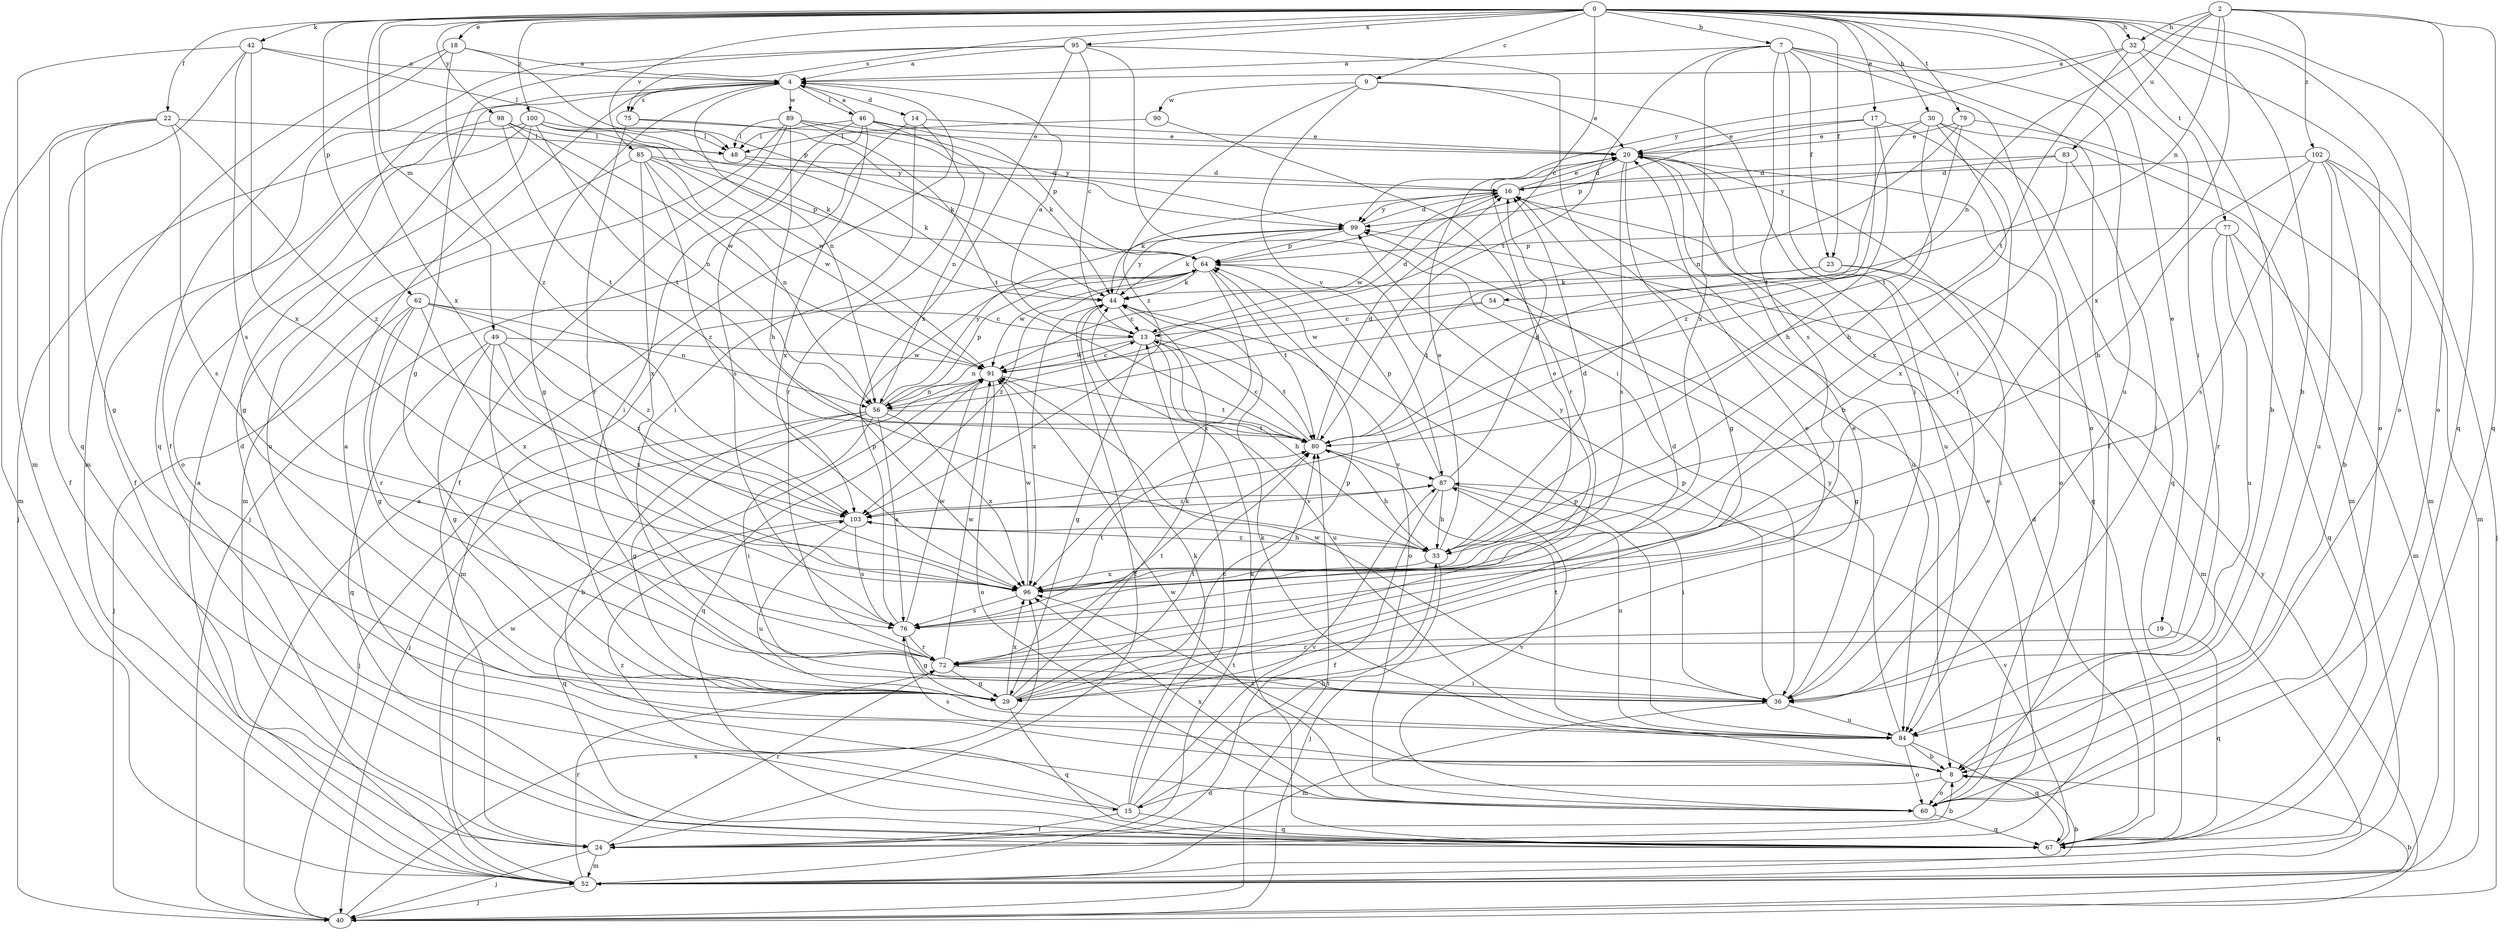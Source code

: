 strict digraph  {
0;
2;
4;
7;
8;
9;
13;
14;
15;
16;
17;
18;
19;
20;
22;
23;
24;
29;
30;
32;
33;
36;
40;
42;
44;
46;
48;
49;
52;
54;
56;
60;
62;
64;
67;
72;
75;
76;
77;
79;
80;
83;
84;
85;
87;
89;
90;
91;
95;
96;
98;
99;
100;
102;
103;
0 -> 7  [label=b];
0 -> 8  [label=b];
0 -> 9  [label=c];
0 -> 13  [label=c];
0 -> 17  [label=e];
0 -> 18  [label=e];
0 -> 19  [label=e];
0 -> 22  [label=f];
0 -> 23  [label=f];
0 -> 30  [label=h];
0 -> 32  [label=h];
0 -> 36  [label=i];
0 -> 42  [label=k];
0 -> 49  [label=m];
0 -> 60  [label=o];
0 -> 62  [label=p];
0 -> 67  [label=q];
0 -> 75  [label=s];
0 -> 77  [label=t];
0 -> 79  [label=t];
0 -> 85  [label=v];
0 -> 95  [label=x];
0 -> 96  [label=x];
0 -> 98  [label=y];
0 -> 100  [label=z];
2 -> 32  [label=h];
2 -> 54  [label=n];
2 -> 56  [label=n];
2 -> 60  [label=o];
2 -> 67  [label=q];
2 -> 83  [label=u];
2 -> 96  [label=x];
2 -> 102  [label=z];
4 -> 14  [label=d];
4 -> 15  [label=d];
4 -> 29  [label=g];
4 -> 46  [label=l];
4 -> 56  [label=n];
4 -> 75  [label=s];
4 -> 89  [label=w];
7 -> 4  [label=a];
7 -> 23  [label=f];
7 -> 24  [label=f];
7 -> 36  [label=i];
7 -> 60  [label=o];
7 -> 76  [label=s];
7 -> 80  [label=t];
7 -> 84  [label=u];
7 -> 96  [label=x];
8 -> 15  [label=d];
8 -> 44  [label=k];
8 -> 60  [label=o];
8 -> 76  [label=s];
8 -> 96  [label=x];
9 -> 20  [label=e];
9 -> 36  [label=i];
9 -> 87  [label=v];
9 -> 90  [label=w];
9 -> 103  [label=z];
13 -> 4  [label=a];
13 -> 16  [label=d];
13 -> 29  [label=g];
13 -> 33  [label=h];
13 -> 56  [label=n];
13 -> 80  [label=t];
13 -> 84  [label=u];
13 -> 91  [label=w];
14 -> 20  [label=e];
14 -> 36  [label=i];
14 -> 40  [label=j];
14 -> 72  [label=r];
15 -> 4  [label=a];
15 -> 13  [label=c];
15 -> 24  [label=f];
15 -> 33  [label=h];
15 -> 44  [label=k];
15 -> 67  [label=q];
15 -> 87  [label=v];
15 -> 103  [label=z];
16 -> 20  [label=e];
16 -> 44  [label=k];
16 -> 84  [label=u];
16 -> 91  [label=w];
16 -> 99  [label=y];
17 -> 20  [label=e];
17 -> 33  [label=h];
17 -> 64  [label=p];
17 -> 72  [label=r];
17 -> 103  [label=z];
18 -> 4  [label=a];
18 -> 52  [label=m];
18 -> 64  [label=p];
18 -> 67  [label=q];
18 -> 103  [label=z];
19 -> 67  [label=q];
19 -> 72  [label=r];
20 -> 16  [label=d];
20 -> 29  [label=g];
20 -> 60  [label=o];
20 -> 67  [label=q];
20 -> 76  [label=s];
20 -> 84  [label=u];
22 -> 24  [label=f];
22 -> 29  [label=g];
22 -> 48  [label=l];
22 -> 52  [label=m];
22 -> 76  [label=s];
22 -> 103  [label=z];
23 -> 36  [label=i];
23 -> 44  [label=k];
23 -> 52  [label=m];
23 -> 80  [label=t];
24 -> 8  [label=b];
24 -> 20  [label=e];
24 -> 40  [label=j];
24 -> 52  [label=m];
24 -> 72  [label=r];
29 -> 16  [label=d];
29 -> 20  [label=e];
29 -> 44  [label=k];
29 -> 64  [label=p];
29 -> 67  [label=q];
29 -> 80  [label=t];
29 -> 96  [label=x];
30 -> 20  [label=e];
30 -> 33  [label=h];
30 -> 52  [label=m];
30 -> 67  [label=q];
30 -> 80  [label=t];
30 -> 96  [label=x];
32 -> 4  [label=a];
32 -> 8  [label=b];
32 -> 60  [label=o];
32 -> 80  [label=t];
32 -> 99  [label=y];
33 -> 16  [label=d];
33 -> 20  [label=e];
33 -> 40  [label=j];
33 -> 96  [label=x];
33 -> 103  [label=z];
36 -> 20  [label=e];
36 -> 52  [label=m];
36 -> 64  [label=p];
36 -> 84  [label=u];
36 -> 91  [label=w];
40 -> 4  [label=a];
40 -> 8  [label=b];
40 -> 80  [label=t];
40 -> 96  [label=x];
40 -> 99  [label=y];
42 -> 4  [label=a];
42 -> 48  [label=l];
42 -> 52  [label=m];
42 -> 67  [label=q];
42 -> 76  [label=s];
42 -> 96  [label=x];
44 -> 13  [label=c];
44 -> 24  [label=f];
44 -> 60  [label=o];
44 -> 96  [label=x];
44 -> 99  [label=y];
46 -> 4  [label=a];
46 -> 20  [label=e];
46 -> 36  [label=i];
46 -> 48  [label=l];
46 -> 56  [label=n];
46 -> 64  [label=p];
46 -> 76  [label=s];
46 -> 96  [label=x];
48 -> 16  [label=d];
48 -> 44  [label=k];
49 -> 29  [label=g];
49 -> 67  [label=q];
49 -> 72  [label=r];
49 -> 91  [label=w];
49 -> 96  [label=x];
49 -> 103  [label=z];
52 -> 4  [label=a];
52 -> 8  [label=b];
52 -> 40  [label=j];
52 -> 72  [label=r];
52 -> 80  [label=t];
52 -> 91  [label=w];
54 -> 13  [label=c];
54 -> 29  [label=g];
54 -> 91  [label=w];
56 -> 8  [label=b];
56 -> 29  [label=g];
56 -> 36  [label=i];
56 -> 40  [label=j];
56 -> 64  [label=p];
56 -> 76  [label=s];
56 -> 80  [label=t];
56 -> 96  [label=x];
56 -> 99  [label=y];
60 -> 67  [label=q];
60 -> 87  [label=v];
60 -> 91  [label=w];
60 -> 96  [label=x];
62 -> 13  [label=c];
62 -> 29  [label=g];
62 -> 40  [label=j];
62 -> 56  [label=n];
62 -> 72  [label=r];
62 -> 96  [label=x];
62 -> 103  [label=z];
64 -> 44  [label=k];
64 -> 52  [label=m];
64 -> 80  [label=t];
64 -> 91  [label=w];
64 -> 96  [label=x];
64 -> 103  [label=z];
67 -> 16  [label=d];
67 -> 44  [label=k];
67 -> 87  [label=v];
72 -> 29  [label=g];
72 -> 36  [label=i];
72 -> 80  [label=t];
72 -> 91  [label=w];
75 -> 20  [label=e];
75 -> 44  [label=k];
75 -> 72  [label=r];
76 -> 29  [label=g];
76 -> 64  [label=p];
76 -> 72  [label=r];
76 -> 80  [label=t];
76 -> 91  [label=w];
77 -> 52  [label=m];
77 -> 64  [label=p];
77 -> 67  [label=q];
77 -> 72  [label=r];
77 -> 84  [label=u];
79 -> 20  [label=e];
79 -> 52  [label=m];
79 -> 56  [label=n];
79 -> 80  [label=t];
80 -> 13  [label=c];
80 -> 16  [label=d];
80 -> 33  [label=h];
80 -> 87  [label=v];
83 -> 16  [label=d];
83 -> 36  [label=i];
83 -> 96  [label=x];
83 -> 99  [label=y];
84 -> 8  [label=b];
84 -> 60  [label=o];
84 -> 64  [label=p];
84 -> 67  [label=q];
84 -> 80  [label=t];
84 -> 99  [label=y];
85 -> 16  [label=d];
85 -> 56  [label=n];
85 -> 64  [label=p];
85 -> 84  [label=u];
85 -> 91  [label=w];
85 -> 96  [label=x];
85 -> 103  [label=z];
87 -> 16  [label=d];
87 -> 24  [label=f];
87 -> 33  [label=h];
87 -> 36  [label=i];
87 -> 64  [label=p];
87 -> 84  [label=u];
87 -> 103  [label=z];
89 -> 24  [label=f];
89 -> 33  [label=h];
89 -> 44  [label=k];
89 -> 48  [label=l];
89 -> 52  [label=m];
89 -> 80  [label=t];
89 -> 99  [label=y];
90 -> 48  [label=l];
90 -> 72  [label=r];
91 -> 13  [label=c];
91 -> 40  [label=j];
91 -> 56  [label=n];
91 -> 60  [label=o];
91 -> 67  [label=q];
91 -> 80  [label=t];
95 -> 4  [label=a];
95 -> 8  [label=b];
95 -> 13  [label=c];
95 -> 24  [label=f];
95 -> 29  [label=g];
95 -> 36  [label=i];
95 -> 96  [label=x];
96 -> 20  [label=e];
96 -> 76  [label=s];
96 -> 91  [label=w];
96 -> 99  [label=y];
98 -> 40  [label=j];
98 -> 48  [label=l];
98 -> 56  [label=n];
98 -> 80  [label=t];
98 -> 91  [label=w];
99 -> 16  [label=d];
99 -> 44  [label=k];
99 -> 64  [label=p];
100 -> 24  [label=f];
100 -> 29  [label=g];
100 -> 44  [label=k];
100 -> 48  [label=l];
100 -> 60  [label=o];
100 -> 80  [label=t];
100 -> 91  [label=w];
100 -> 99  [label=y];
102 -> 8  [label=b];
102 -> 16  [label=d];
102 -> 33  [label=h];
102 -> 40  [label=j];
102 -> 52  [label=m];
102 -> 76  [label=s];
102 -> 84  [label=u];
103 -> 33  [label=h];
103 -> 67  [label=q];
103 -> 76  [label=s];
103 -> 84  [label=u];
103 -> 87  [label=v];
}
